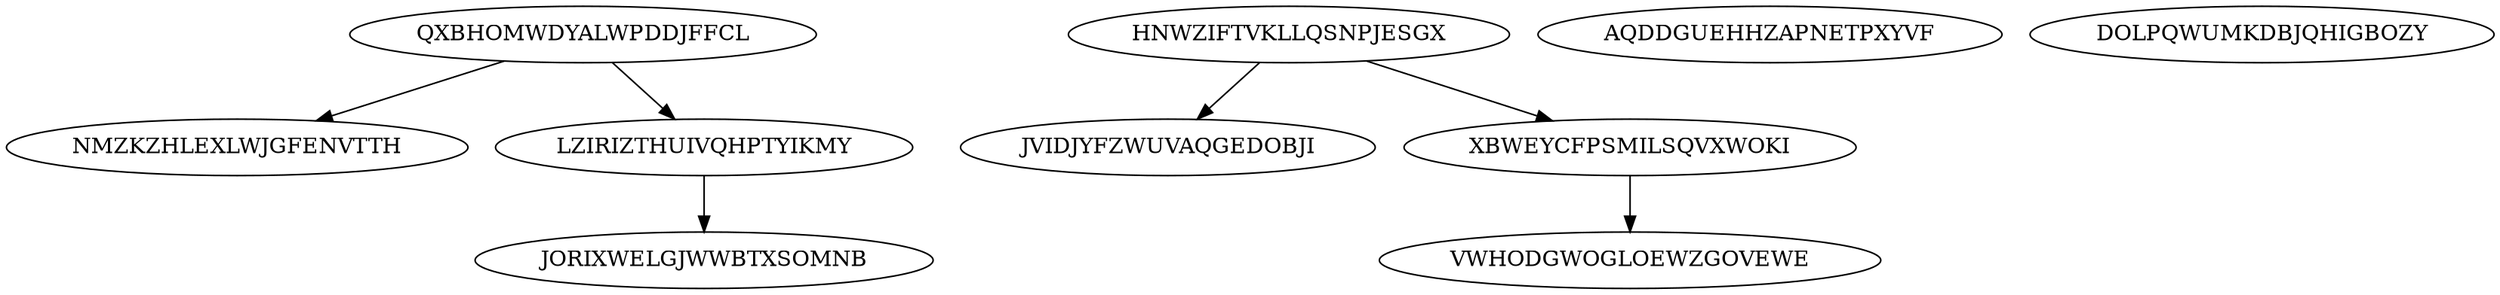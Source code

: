 digraph "N10M6" {
	QXBHOMWDYALWPDDJFFCL			[Weight=11, Start=0, Processor=1];
	NMZKZHLEXLWJGFENVTTH			[Weight=12, Start=30, Processor=3];
	HNWZIFTVKLLQSNPJESGX			[Weight=10, Start=0, Processor=2];
	AQDDGUEHHZAPNETPXYVF			[Weight=16, Start=0, Processor=3];
	JVIDJYFZWUVAQGEDOBJI			[Weight=18, Start=26, Processor=4];
	LZIRIZTHUIVQHPTYIKMY			[Weight=18, Start=11, Processor=1];
	XBWEYCFPSMILSQVXWOKI			[Weight=19, Start=10, Processor=2];
	JORIXWELGJWWBTXSOMNB			[Weight=12, Start=29, Processor=1];
	DOLPQWUMKDBJQHIGBOZY			[Weight=11, Start=0, Processor=4];
	VWHODGWOGLOEWZGOVEWE			[Weight=16, Start=29, Processor=2];
	QXBHOMWDYALWPDDJFFCL -> LZIRIZTHUIVQHPTYIKMY		[Weight=13];
	HNWZIFTVKLLQSNPJESGX -> XBWEYCFPSMILSQVXWOKI		[Weight=19];
	XBWEYCFPSMILSQVXWOKI -> VWHODGWOGLOEWZGOVEWE		[Weight=11];
	HNWZIFTVKLLQSNPJESGX -> JVIDJYFZWUVAQGEDOBJI		[Weight=16];
	LZIRIZTHUIVQHPTYIKMY -> JORIXWELGJWWBTXSOMNB		[Weight=16];
	QXBHOMWDYALWPDDJFFCL -> NMZKZHLEXLWJGFENVTTH		[Weight=19];
}
